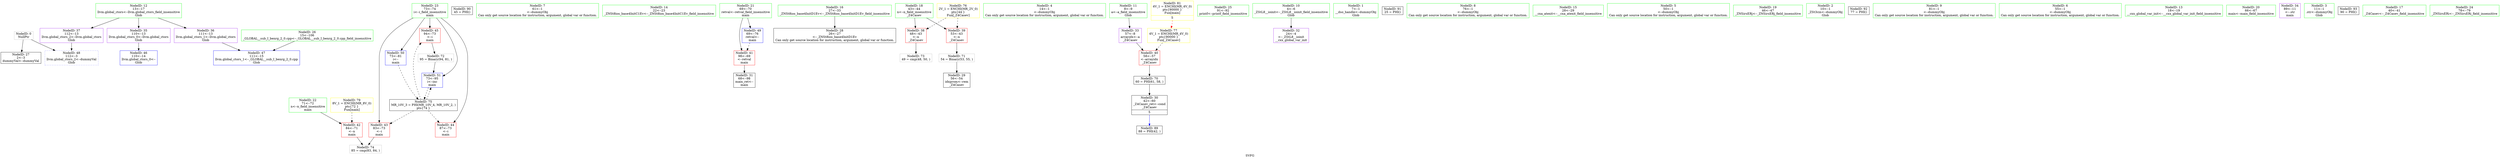 digraph "SVFG" {
	label="SVFG";

	Node0x55ffc99e1aa0 [shape=record,color=grey,label="{NodeID: 0\nNullPtr}"];
	Node0x55ffc99e1aa0 -> Node0x55ffc99f2c60[style=solid];
	Node0x55ffc99e1aa0 -> Node0x55ffc99f46d0[style=solid];
	Node0x55ffc99f3bf0 [shape=record,color=red,label="{NodeID: 45\n94\<--73\n\<--i\nmain\n}"];
	Node0x55ffc99f3bf0 -> Node0x55ffc99f6640[style=solid];
	Node0x55ffc99fced0 [shape=record,color=black,label="{NodeID: 90\n45 = PHI()\n}"];
	Node0x55ffc99f1b90 [shape=record,color=green,label="{NodeID: 7\n61\<--1\n\<--dummyObj\nCan only get source location for instruction, argument, global var or function.}"];
	Node0x55ffc99f2020 [shape=record,color=green,label="{NodeID: 14\n22\<--23\n_ZNSt8ios_base4InitC1Ev\<--_ZNSt8ios_base4InitC1Ev_field_insensitive\n}"];
	Node0x55ffc99f26f0 [shape=record,color=green,label="{NodeID: 21\n69\<--70\nretval\<--retval_field_insensitive\nmain\n}"];
	Node0x55ffc99f26f0 -> Node0x55ffc99f38b0[style=solid];
	Node0x55ffc99f26f0 -> Node0x55ffc99f47d0[style=solid];
	Node0x55ffc99f2d60 [shape=record,color=black,label="{NodeID: 28\n26\<--27\n\<--_ZNSt8ios_base4InitD1Ev\nCan only get source location for instruction, argument, global var or function.}"];
	Node0x55ffc99f67c0 [shape=record,color=grey,label="{NodeID: 73\n49 = cmp(48, 50, )\n}"];
	Node0x55ffc99f3340 [shape=record,color=purple,label="{NodeID: 35\n110\<--13\nllvm.global_ctors_0\<--llvm.global_ctors\nGlob }"];
	Node0x55ffc99f3340 -> Node0x55ffc99f3cc0[style=solid];
	Node0x55ffc99f3980 [shape=record,color=red,label="{NodeID: 42\n84\<--71\n\<--n\nmain\n}"];
	Node0x55ffc99f3980 -> Node0x55ffc99f6940[style=solid];
	Node0x55ffc99f0320 [shape=record,color=green,label="{NodeID: 4\n14\<--1\n\<--dummyObj\nCan only get source location for instruction, argument, global var or function.}"];
	Node0x55ffc99f47d0 [shape=record,color=blue,label="{NodeID: 49\n69\<--76\nretval\<--\nmain\n}"];
	Node0x55ffc99f47d0 -> Node0x55ffc99f38b0[style=dashed];
	Node0x55ffc99f1dd0 [shape=record,color=green,label="{NodeID: 11\n8\<--9\na\<--a_field_insensitive\nGlob }"];
	Node0x55ffc99f1dd0 -> Node0x55ffc99f31a0[style=solid];
	Node0x55ffc99f2420 [shape=record,color=green,label="{NodeID: 18\n43\<--44\nn\<--n_field_insensitive\n_Z4Casev\n}"];
	Node0x55ffc99f2420 -> Node0x55ffc99f3640[style=solid];
	Node0x55ffc99f2420 -> Node0x55ffc99f3710[style=solid];
	Node0x55ffc99f2a60 [shape=record,color=green,label="{NodeID: 25\n91\<--92\nprintf\<--printf_field_insensitive\n}"];
	Node0x55ffc98d24a0 [shape=record,color=black,label="{NodeID: 70\n60 = PHI(61, 58, )\n}"];
	Node0x55ffc98d24a0 -> Node0x55ffc99f2f30[style=solid];
	Node0x55ffc99f30d0 [shape=record,color=purple,label="{NodeID: 32\n24\<--4\n\<--_ZStL8__ioinit\n__cxx_global_var_init\n}"];
	Node0x55ffc99f9a70 [shape=record,color=yellow,style=double,label="{NodeID: 77\n4V_1 = ENCHI(MR_4V_0)\npts\{90000 \}\nFun[_Z4Casev]}"];
	Node0x55ffc99f9a70 -> Node0x55ffc99f37e0[style=dashed];
	Node0x55ffc99f3710 [shape=record,color=red,label="{NodeID: 39\n53\<--43\n\<--n\n_Z4Casev\n}"];
	Node0x55ffc99f3710 -> Node0x55ffc99f64c0[style=solid];
	Node0x55ffc99e19b0 [shape=record,color=green,label="{NodeID: 1\n7\<--1\n__dso_handle\<--dummyObj\nGlob }"];
	Node0x55ffc99f3cc0 [shape=record,color=blue,label="{NodeID: 46\n110\<--14\nllvm.global_ctors_0\<--\nGlob }"];
	Node0x55ffc99fcfa0 [shape=record,color=black,label="{NodeID: 91\n25 = PHI()\n}"];
	Node0x55ffc99f1c20 [shape=record,color=green,label="{NodeID: 8\n76\<--1\n\<--dummyObj\nCan only get source location for instruction, argument, global var or function.}"];
	Node0x55ffc99f2120 [shape=record,color=green,label="{NodeID: 15\n28\<--29\n__cxa_atexit\<--__cxa_atexit_field_insensitive\n}"];
	Node0x55ffc99f27c0 [shape=record,color=green,label="{NodeID: 22\n71\<--72\nn\<--n_field_insensitive\nmain\n}"];
	Node0x55ffc99f27c0 -> Node0x55ffc99f3980[style=solid];
	Node0x55ffc99f2e60 [shape=record,color=black,label="{NodeID: 29\n56\<--54\nidxprom\<--rem\n_Z4Casev\n}"];
	Node0x55ffc99f6940 [shape=record,color=grey,label="{NodeID: 74\n85 = cmp(83, 84, )\n}"];
	Node0x55ffc99f3440 [shape=record,color=purple,label="{NodeID: 36\n111\<--13\nllvm.global_ctors_1\<--llvm.global_ctors\nGlob }"];
	Node0x55ffc99f3440 -> Node0x55ffc99f3dc0[style=solid];
	Node0x55ffc99f9e20 [shape=record,color=yellow,style=double,label="{NodeID: 81\n4V_1 = ENCHI(MR_4V_0)\npts\{90000 \}\nFun[main]|{<s0>5}}"];
	Node0x55ffc99f9e20:s0 -> Node0x55ffc99f9a70[style=dashed,color=red];
	Node0x55ffc99f3a50 [shape=record,color=red,label="{NodeID: 43\n83\<--73\n\<--i\nmain\n}"];
	Node0x55ffc99f3a50 -> Node0x55ffc99f6940[style=solid];
	Node0x55ffc99f03b0 [shape=record,color=green,label="{NodeID: 5\n50\<--1\n\<--dummyObj\nCan only get source location for instruction, argument, global var or function.}"];
	Node0x55ffc99f48a0 [shape=record,color=blue,label="{NodeID: 50\n73\<--81\ni\<--\nmain\n}"];
	Node0x55ffc99f48a0 -> Node0x55ffc99f8a50[style=dashed];
	Node0x55ffc99f1e60 [shape=record,color=green,label="{NodeID: 12\n13\<--17\nllvm.global_ctors\<--llvm.global_ctors_field_insensitive\nGlob }"];
	Node0x55ffc99f1e60 -> Node0x55ffc99f3340[style=solid];
	Node0x55ffc99f1e60 -> Node0x55ffc99f3440[style=solid];
	Node0x55ffc99f1e60 -> Node0x55ffc99f3540[style=solid];
	Node0x55ffc99f24f0 [shape=record,color=green,label="{NodeID: 19\n46\<--47\n_ZNSirsERj\<--_ZNSirsERj_field_insensitive\n}"];
	Node0x55ffc99f2b60 [shape=record,color=green,label="{NodeID: 26\n15\<--106\n_GLOBAL__sub_I_benrg_2_0.cpp\<--_GLOBAL__sub_I_benrg_2_0.cpp_field_insensitive\n}"];
	Node0x55ffc99f2b60 -> Node0x55ffc99f3dc0[style=solid];
	Node0x55ffc99f64c0 [shape=record,color=grey,label="{NodeID: 71\n54 = Binary(53, 55, )\n}"];
	Node0x55ffc99f64c0 -> Node0x55ffc99f2e60[style=solid];
	Node0x55ffc99f31a0 [shape=record,color=purple,label="{NodeID: 33\n57\<--8\narrayidx\<--a\n_Z4Casev\n}"];
	Node0x55ffc99f31a0 -> Node0x55ffc99f37e0[style=solid];
	Node0x55ffc99f37e0 [shape=record,color=red,label="{NodeID: 40\n58\<--57\n\<--arrayidx\n_Z4Casev\n}"];
	Node0x55ffc99f37e0 -> Node0x55ffc98d24a0[style=solid];
	Node0x55ffc99f0870 [shape=record,color=green,label="{NodeID: 2\n10\<--1\n_ZSt3cin\<--dummyObj\nGlob }"];
	Node0x55ffc99f3dc0 [shape=record,color=blue,label="{NodeID: 47\n111\<--15\nllvm.global_ctors_1\<--_GLOBAL__sub_I_benrg_2_0.cpp\nGlob }"];
	Node0x55ffc99fd070 [shape=record,color=black,label="{NodeID: 92\n77 = PHI()\n}"];
	Node0x55ffc99f1cb0 [shape=record,color=green,label="{NodeID: 9\n81\<--1\n\<--dummyObj\nCan only get source location for instruction, argument, global var or function.}"];
	Node0x55ffc99f2220 [shape=record,color=green,label="{NodeID: 16\n27\<--33\n_ZNSt8ios_base4InitD1Ev\<--_ZNSt8ios_base4InitD1Ev_field_insensitive\n}"];
	Node0x55ffc99f2220 -> Node0x55ffc99f2d60[style=solid];
	Node0x55ffc99f2890 [shape=record,color=green,label="{NodeID: 23\n73\<--74\ni\<--i_field_insensitive\nmain\n}"];
	Node0x55ffc99f2890 -> Node0x55ffc99f3a50[style=solid];
	Node0x55ffc99f2890 -> Node0x55ffc99f3b20[style=solid];
	Node0x55ffc99f2890 -> Node0x55ffc99f3bf0[style=solid];
	Node0x55ffc99f2890 -> Node0x55ffc99f48a0[style=solid];
	Node0x55ffc99f2890 -> Node0x55ffc99f4970[style=solid];
	Node0x55ffc99f2f30 [shape=record,color=black,label="{NodeID: 30\n42\<--60\n_Z4Casev_ret\<--cond\n_Z4Casev\n|{<s0>5}}"];
	Node0x55ffc99f2f30:s0 -> Node0x55ffc99fde60[style=solid,color=blue];
	Node0x55ffc99f8a50 [shape=record,color=black,label="{NodeID: 75\nMR_10V_3 = PHI(MR_10V_4, MR_10V_2, )\npts\{74 \}\n}"];
	Node0x55ffc99f8a50 -> Node0x55ffc99f3a50[style=dashed];
	Node0x55ffc99f8a50 -> Node0x55ffc99f3b20[style=dashed];
	Node0x55ffc99f8a50 -> Node0x55ffc99f3bf0[style=dashed];
	Node0x55ffc99f8a50 -> Node0x55ffc99f4970[style=dashed];
	Node0x55ffc99f3540 [shape=record,color=purple,label="{NodeID: 37\n112\<--13\nllvm.global_ctors_2\<--llvm.global_ctors\nGlob }"];
	Node0x55ffc99f3540 -> Node0x55ffc99f46d0[style=solid];
	Node0x55ffc99f3b20 [shape=record,color=red,label="{NodeID: 44\n87\<--73\n\<--i\nmain\n}"];
	Node0x55ffc99fde60 [shape=record,color=black,label="{NodeID: 89\n88 = PHI(42, )\n}"];
	Node0x55ffc99f0440 [shape=record,color=green,label="{NodeID: 6\n55\<--1\n\<--dummyObj\nCan only get source location for instruction, argument, global var or function.}"];
	Node0x55ffc99f4970 [shape=record,color=blue,label="{NodeID: 51\n73\<--95\ni\<--inc\nmain\n}"];
	Node0x55ffc99f4970 -> Node0x55ffc99f8a50[style=dashed];
	Node0x55ffc99f1f20 [shape=record,color=green,label="{NodeID: 13\n18\<--19\n__cxx_global_var_init\<--__cxx_global_var_init_field_insensitive\n}"];
	Node0x55ffc99f25f0 [shape=record,color=green,label="{NodeID: 20\n66\<--67\nmain\<--main_field_insensitive\n}"];
	Node0x55ffc99f2c60 [shape=record,color=black,label="{NodeID: 27\n2\<--3\ndummyVal\<--dummyVal\n}"];
	Node0x55ffc99f6640 [shape=record,color=grey,label="{NodeID: 72\n95 = Binary(94, 81, )\n}"];
	Node0x55ffc99f6640 -> Node0x55ffc99f4970[style=solid];
	Node0x55ffc99f3270 [shape=record,color=purple,label="{NodeID: 34\n89\<--11\n\<--.str\nmain\n}"];
	Node0x55ffc99f9c60 [shape=record,color=yellow,style=double,label="{NodeID: 79\n8V_1 = ENCHI(MR_8V_0)\npts\{72 \}\nFun[main]}"];
	Node0x55ffc99f9c60 -> Node0x55ffc99f3980[style=dashed];
	Node0x55ffc99f38b0 [shape=record,color=red,label="{NodeID: 41\n98\<--69\n\<--retval\nmain\n}"];
	Node0x55ffc99f38b0 -> Node0x55ffc99f3000[style=solid];
	Node0x55ffc99f0290 [shape=record,color=green,label="{NodeID: 3\n11\<--1\n.str\<--dummyObj\nGlob }"];
	Node0x55ffc99f46d0 [shape=record,color=blue, style = dotted,label="{NodeID: 48\n112\<--3\nllvm.global_ctors_2\<--dummyVal\nGlob }"];
	Node0x55ffc99fd140 [shape=record,color=black,label="{NodeID: 93\n90 = PHI()\n}"];
	Node0x55ffc99f1d40 [shape=record,color=green,label="{NodeID: 10\n4\<--6\n_ZStL8__ioinit\<--_ZStL8__ioinit_field_insensitive\nGlob }"];
	Node0x55ffc99f1d40 -> Node0x55ffc99f30d0[style=solid];
	Node0x55ffc99f2320 [shape=record,color=green,label="{NodeID: 17\n40\<--41\n_Z4Casev\<--_Z4Casev_field_insensitive\n}"];
	Node0x55ffc99f2960 [shape=record,color=green,label="{NodeID: 24\n78\<--79\n_ZNSirsERi\<--_ZNSirsERi_field_insensitive\n}"];
	Node0x55ffc99f3000 [shape=record,color=black,label="{NodeID: 31\n68\<--98\nmain_ret\<--\nmain\n}"];
	Node0x55ffc99f8f50 [shape=record,color=yellow,style=double,label="{NodeID: 76\n2V_1 = ENCHI(MR_2V_0)\npts\{44 \}\nFun[_Z4Casev]}"];
	Node0x55ffc99f8f50 -> Node0x55ffc99f3640[style=dashed];
	Node0x55ffc99f8f50 -> Node0x55ffc99f3710[style=dashed];
	Node0x55ffc99f3640 [shape=record,color=red,label="{NodeID: 38\n48\<--43\n\<--n\n_Z4Casev\n}"];
	Node0x55ffc99f3640 -> Node0x55ffc99f67c0[style=solid];
}
